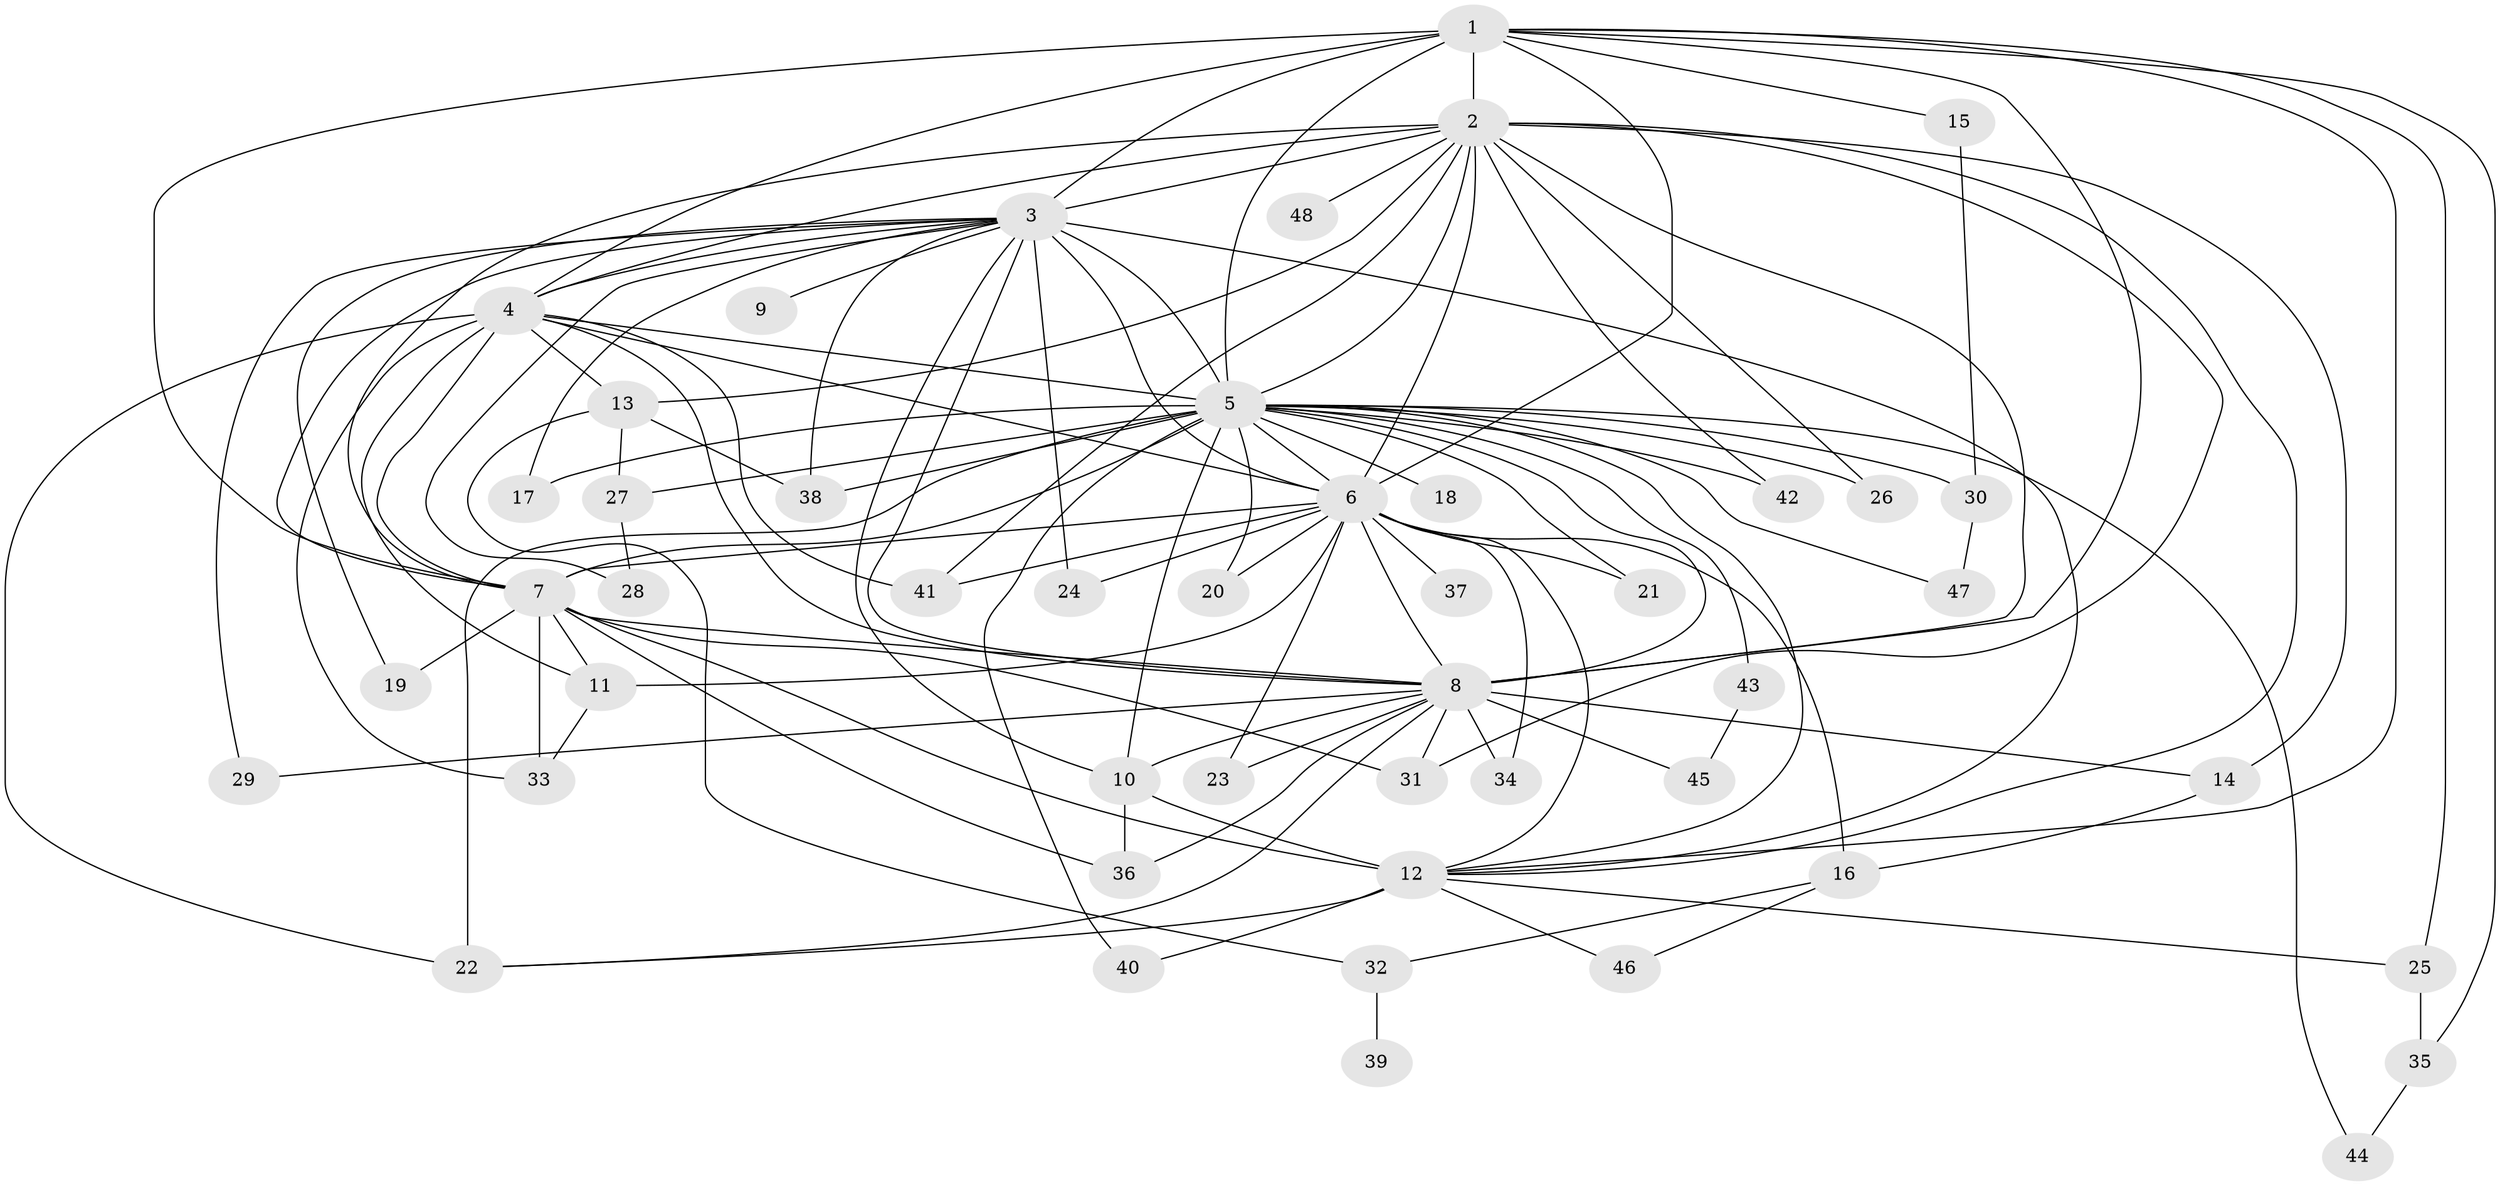 // original degree distribution, {16: 0.010416666666666666, 20: 0.010416666666666666, 22: 0.010416666666666666, 19: 0.010416666666666666, 29: 0.010416666666666666, 14: 0.010416666666666666, 24: 0.020833333333333332, 28: 0.010416666666666666, 21: 0.010416666666666666, 2: 0.5520833333333334, 3: 0.25, 6: 0.010416666666666666, 4: 0.07291666666666667, 5: 0.010416666666666666}
// Generated by graph-tools (version 1.1) at 2025/35/03/09/25 02:35:15]
// undirected, 48 vertices, 115 edges
graph export_dot {
graph [start="1"]
  node [color=gray90,style=filled];
  1;
  2;
  3;
  4;
  5;
  6;
  7;
  8;
  9;
  10;
  11;
  12;
  13;
  14;
  15;
  16;
  17;
  18;
  19;
  20;
  21;
  22;
  23;
  24;
  25;
  26;
  27;
  28;
  29;
  30;
  31;
  32;
  33;
  34;
  35;
  36;
  37;
  38;
  39;
  40;
  41;
  42;
  43;
  44;
  45;
  46;
  47;
  48;
  1 -- 2 [weight=3.0];
  1 -- 3 [weight=3.0];
  1 -- 4 [weight=2.0];
  1 -- 5 [weight=4.0];
  1 -- 6 [weight=3.0];
  1 -- 7 [weight=3.0];
  1 -- 8 [weight=3.0];
  1 -- 12 [weight=1.0];
  1 -- 15 [weight=1.0];
  1 -- 25 [weight=1.0];
  1 -- 35 [weight=1.0];
  2 -- 3 [weight=1.0];
  2 -- 4 [weight=1.0];
  2 -- 5 [weight=2.0];
  2 -- 6 [weight=1.0];
  2 -- 7 [weight=1.0];
  2 -- 8 [weight=2.0];
  2 -- 12 [weight=2.0];
  2 -- 13 [weight=1.0];
  2 -- 14 [weight=1.0];
  2 -- 26 [weight=1.0];
  2 -- 31 [weight=1.0];
  2 -- 41 [weight=1.0];
  2 -- 42 [weight=1.0];
  2 -- 48 [weight=1.0];
  3 -- 4 [weight=1.0];
  3 -- 5 [weight=3.0];
  3 -- 6 [weight=1.0];
  3 -- 7 [weight=1.0];
  3 -- 8 [weight=1.0];
  3 -- 9 [weight=1.0];
  3 -- 10 [weight=1.0];
  3 -- 12 [weight=1.0];
  3 -- 17 [weight=1.0];
  3 -- 19 [weight=1.0];
  3 -- 24 [weight=1.0];
  3 -- 28 [weight=1.0];
  3 -- 29 [weight=1.0];
  3 -- 38 [weight=1.0];
  4 -- 5 [weight=4.0];
  4 -- 6 [weight=3.0];
  4 -- 7 [weight=1.0];
  4 -- 8 [weight=1.0];
  4 -- 11 [weight=1.0];
  4 -- 13 [weight=1.0];
  4 -- 22 [weight=2.0];
  4 -- 33 [weight=1.0];
  4 -- 41 [weight=1.0];
  5 -- 6 [weight=4.0];
  5 -- 7 [weight=4.0];
  5 -- 8 [weight=3.0];
  5 -- 10 [weight=2.0];
  5 -- 12 [weight=3.0];
  5 -- 17 [weight=1.0];
  5 -- 18 [weight=1.0];
  5 -- 20 [weight=1.0];
  5 -- 21 [weight=1.0];
  5 -- 22 [weight=1.0];
  5 -- 26 [weight=1.0];
  5 -- 27 [weight=1.0];
  5 -- 30 [weight=1.0];
  5 -- 38 [weight=1.0];
  5 -- 40 [weight=1.0];
  5 -- 42 [weight=1.0];
  5 -- 43 [weight=1.0];
  5 -- 44 [weight=1.0];
  5 -- 47 [weight=1.0];
  6 -- 7 [weight=1.0];
  6 -- 8 [weight=1.0];
  6 -- 11 [weight=1.0];
  6 -- 12 [weight=1.0];
  6 -- 16 [weight=1.0];
  6 -- 20 [weight=1.0];
  6 -- 21 [weight=1.0];
  6 -- 23 [weight=1.0];
  6 -- 24 [weight=1.0];
  6 -- 34 [weight=1.0];
  6 -- 37 [weight=1.0];
  6 -- 41 [weight=1.0];
  7 -- 8 [weight=1.0];
  7 -- 11 [weight=1.0];
  7 -- 12 [weight=9.0];
  7 -- 19 [weight=2.0];
  7 -- 31 [weight=1.0];
  7 -- 33 [weight=1.0];
  7 -- 36 [weight=1.0];
  8 -- 10 [weight=1.0];
  8 -- 14 [weight=1.0];
  8 -- 22 [weight=1.0];
  8 -- 23 [weight=1.0];
  8 -- 29 [weight=1.0];
  8 -- 31 [weight=1.0];
  8 -- 34 [weight=1.0];
  8 -- 36 [weight=1.0];
  8 -- 45 [weight=1.0];
  10 -- 12 [weight=1.0];
  10 -- 36 [weight=1.0];
  11 -- 33 [weight=1.0];
  12 -- 22 [weight=1.0];
  12 -- 25 [weight=1.0];
  12 -- 40 [weight=1.0];
  12 -- 46 [weight=1.0];
  13 -- 27 [weight=1.0];
  13 -- 32 [weight=1.0];
  13 -- 38 [weight=1.0];
  14 -- 16 [weight=1.0];
  15 -- 30 [weight=1.0];
  16 -- 32 [weight=1.0];
  16 -- 46 [weight=1.0];
  25 -- 35 [weight=1.0];
  27 -- 28 [weight=1.0];
  30 -- 47 [weight=1.0];
  32 -- 39 [weight=1.0];
  35 -- 44 [weight=1.0];
  43 -- 45 [weight=1.0];
}
